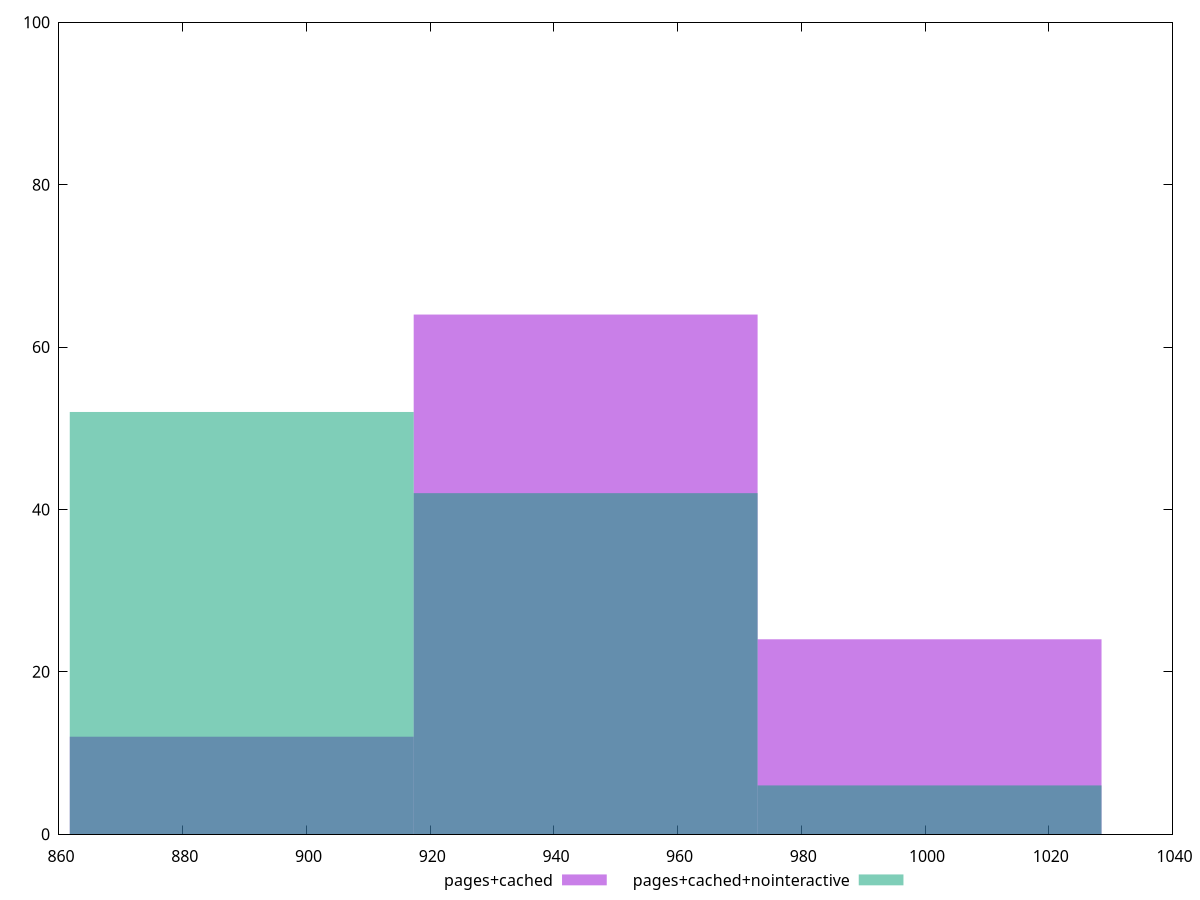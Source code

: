 reset
set terminal svg size 640, 500 enhanced background rgb 'white'
set output "reprap/render-blocking-resources/comparison/histogram/2_vs_3.svg"

$pagesCached <<EOF
1000.7292111791595 24
889.5370766036973 12
945.1331438914284 64
EOF

$pagesCachedNointeractive <<EOF
1000.7292111791595 6
889.5370766036973 52
945.1331438914284 42
EOF

set key outside below
set boxwidth 55.59606728773108
set yrange [0:100]
set style fill transparent solid 0.5 noborder

plot \
  $pagesCached title "pages+cached" with boxes, \
  $pagesCachedNointeractive title "pages+cached+nointeractive" with boxes, \


reset